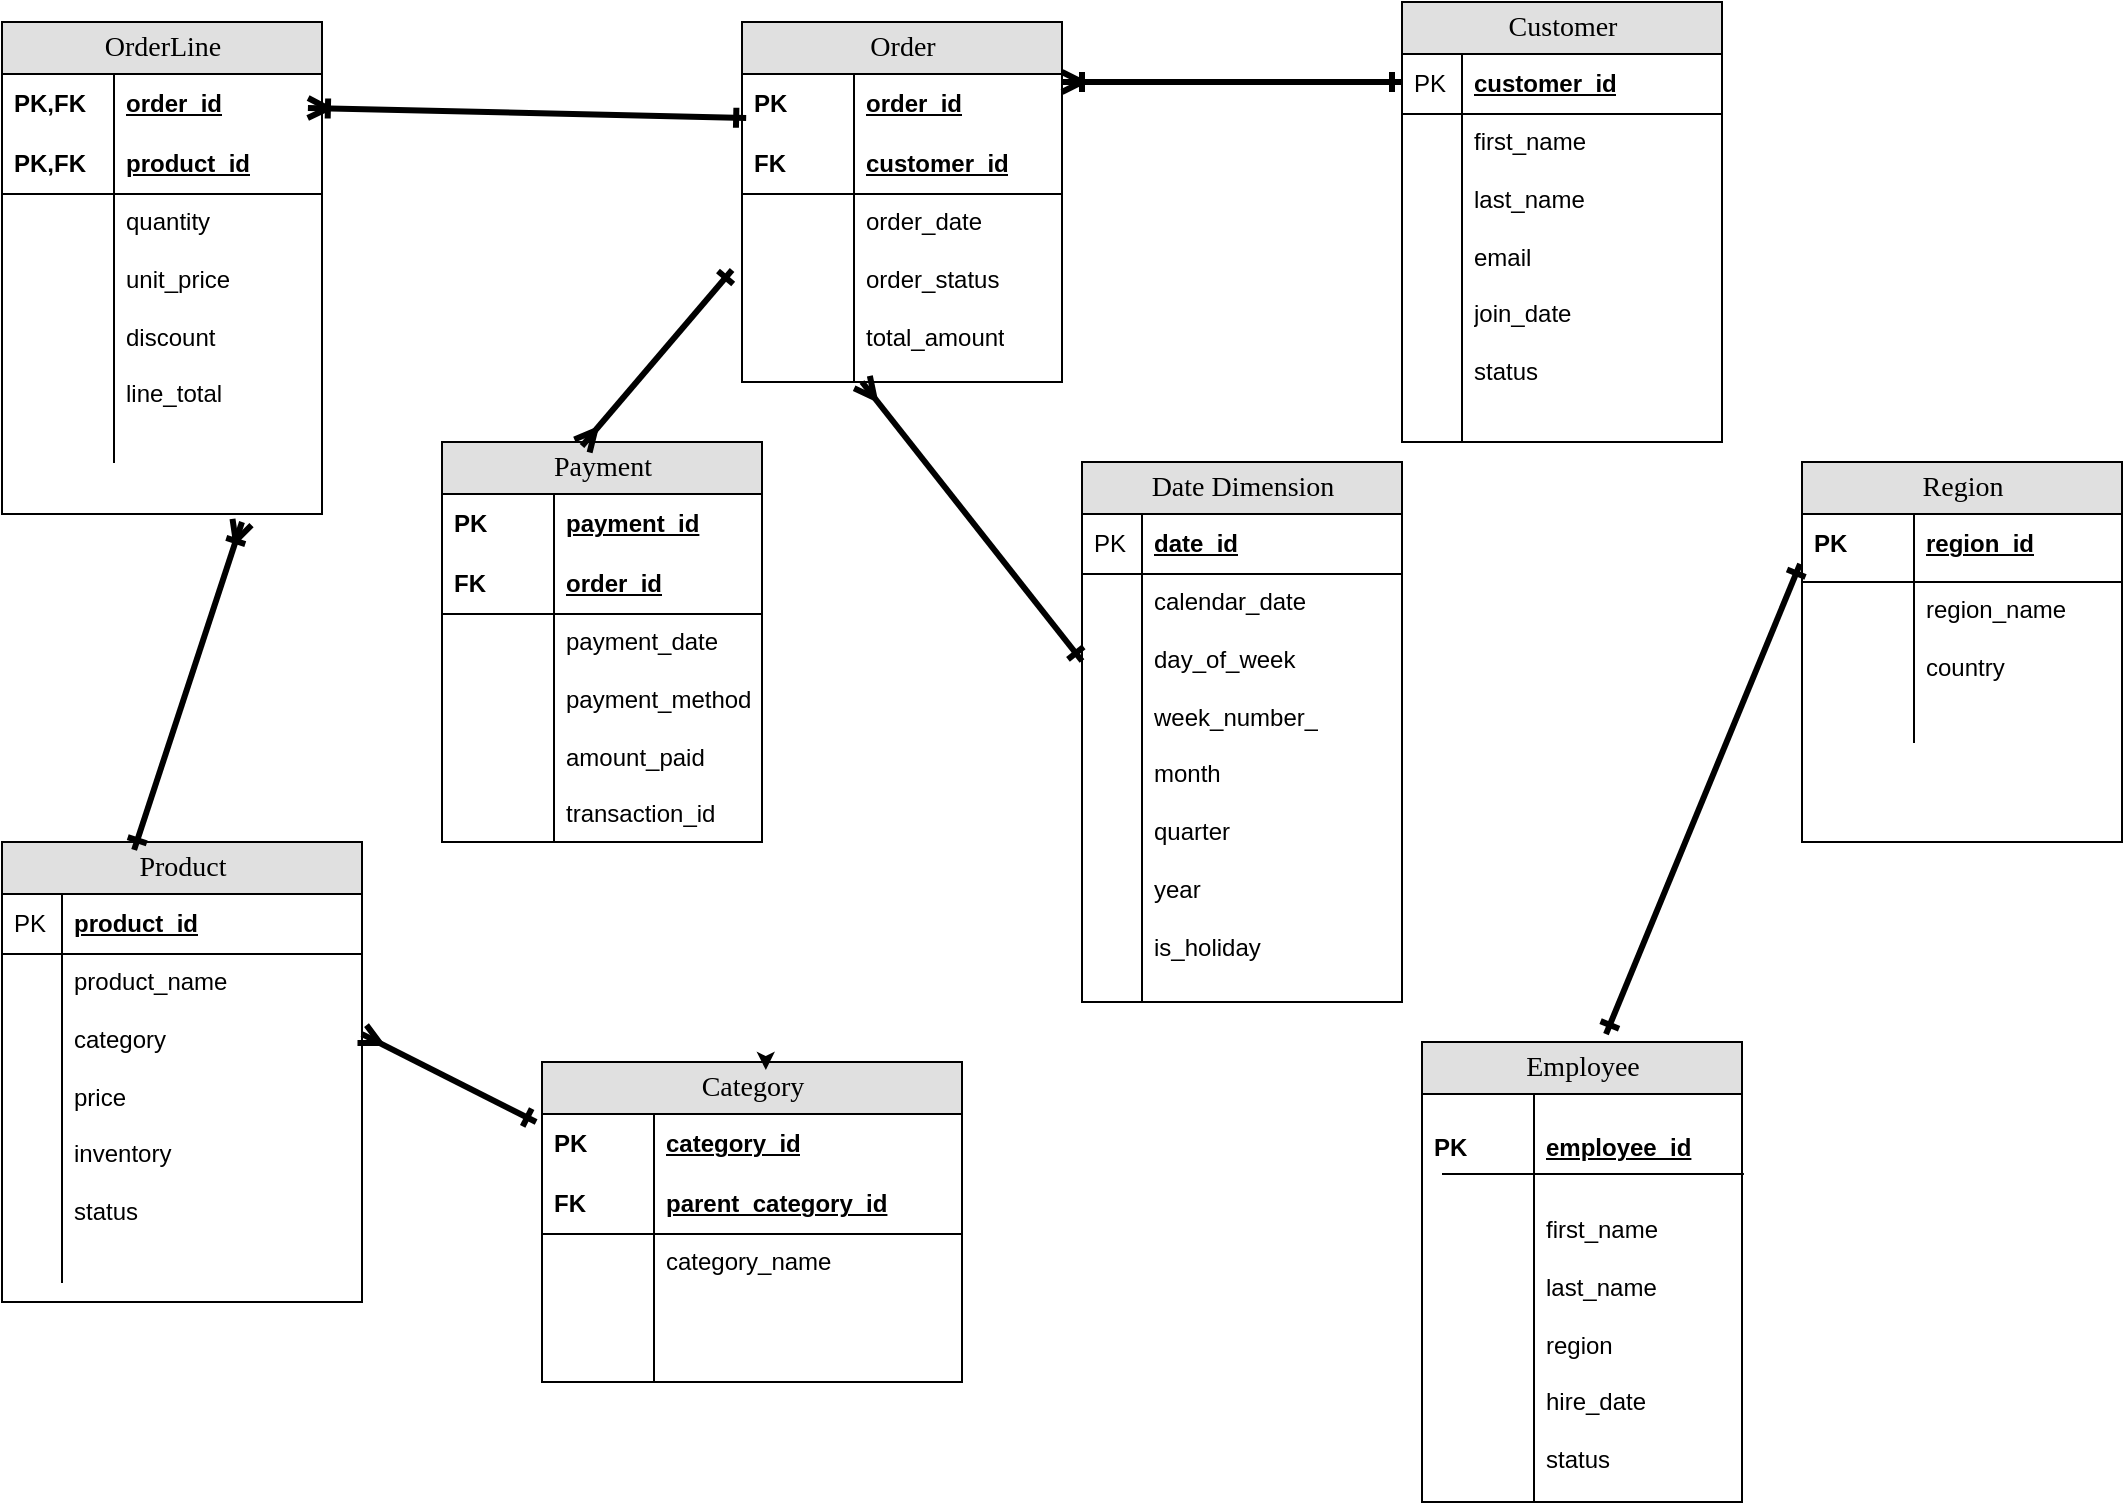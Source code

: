 <mxfile version="28.0.6">
  <diagram name="Page-1" id="e56a1550-8fbb-45ad-956c-1786394a9013">
    <mxGraphModel dx="1426" dy="777" grid="1" gridSize="10" guides="1" tooltips="1" connect="1" arrows="1" fold="1" page="1" pageScale="1" pageWidth="1920" pageHeight="1200" background="none" math="0" shadow="0">
      <root>
        <mxCell id="0" />
        <mxCell id="1" parent="0" />
        <mxCell id="2e49270ec7c68f3f-1" value="Order" style="swimlane;html=1;fontStyle=0;childLayout=stackLayout;horizontal=1;startSize=26;fillColor=#e0e0e0;horizontalStack=0;resizeParent=1;resizeLast=0;collapsible=1;marginBottom=0;swimlaneFillColor=#ffffff;align=center;rounded=0;shadow=0;comic=0;labelBackgroundColor=none;strokeWidth=1;fontFamily=Verdana;fontSize=14" parent="1" vertex="1">
          <mxGeometry x="450" y="10" width="160" height="180" as="geometry" />
        </mxCell>
        <mxCell id="2e49270ec7c68f3f-2" value="order_id" style="shape=partialRectangle;top=0;left=0;right=0;bottom=0;html=1;align=left;verticalAlign=middle;fillColor=none;spacingLeft=60;spacingRight=4;whiteSpace=wrap;overflow=hidden;rotatable=0;points=[[0,0.5],[1,0.5]];portConstraint=eastwest;dropTarget=0;fontStyle=5;" parent="2e49270ec7c68f3f-1" vertex="1">
          <mxGeometry y="26" width="160" height="30" as="geometry" />
        </mxCell>
        <mxCell id="2e49270ec7c68f3f-3" value="PK" style="shape=partialRectangle;fontStyle=1;top=0;left=0;bottom=0;html=1;fillColor=none;align=left;verticalAlign=middle;spacingLeft=4;spacingRight=4;whiteSpace=wrap;overflow=hidden;rotatable=0;points=[];portConstraint=eastwest;part=1;" parent="2e49270ec7c68f3f-2" vertex="1" connectable="0">
          <mxGeometry width="56" height="30" as="geometry" />
        </mxCell>
        <mxCell id="2e49270ec7c68f3f-4" value="customer_id" style="shape=partialRectangle;top=0;left=0;right=0;bottom=1;html=1;align=left;verticalAlign=middle;fillColor=none;spacingLeft=60;spacingRight=4;whiteSpace=wrap;overflow=hidden;rotatable=0;points=[[0,0.5],[1,0.5]];portConstraint=eastwest;dropTarget=0;fontStyle=5;" parent="2e49270ec7c68f3f-1" vertex="1">
          <mxGeometry y="56" width="160" height="30" as="geometry" />
        </mxCell>
        <mxCell id="2e49270ec7c68f3f-5" value="FK&lt;span style=&quot;white-space: pre;&quot;&gt;&#x9;&lt;/span&gt;&lt;span style=&quot;white-space: pre;&quot;&gt;&#x9;&lt;/span&gt;customer_id" style="shape=partialRectangle;fontStyle=1;top=0;left=0;bottom=0;html=1;fillColor=none;align=left;verticalAlign=middle;spacingLeft=4;spacingRight=4;whiteSpace=wrap;overflow=hidden;rotatable=0;points=[];portConstraint=eastwest;part=1;" parent="2e49270ec7c68f3f-4" vertex="1" connectable="0">
          <mxGeometry width="56" height="30" as="geometry" />
        </mxCell>
        <mxCell id="2e49270ec7c68f3f-6" value="order_date&lt;br&gt;&lt;br&gt;&lt;div&gt;order_status&lt;/div&gt;&lt;div&gt;&lt;br&gt;&lt;/div&gt;&lt;div&gt;total_amount&lt;/div&gt;" style="shape=partialRectangle;top=0;left=0;right=0;bottom=0;html=1;align=left;verticalAlign=top;fillColor=none;spacingLeft=60;spacingRight=4;whiteSpace=wrap;overflow=hidden;rotatable=0;points=[[0,0.5],[1,0.5]];portConstraint=eastwest;dropTarget=0;" parent="2e49270ec7c68f3f-1" vertex="1">
          <mxGeometry y="86" width="160" height="94" as="geometry" />
        </mxCell>
        <mxCell id="2e49270ec7c68f3f-7" value="" style="shape=partialRectangle;top=0;left=0;bottom=0;html=1;fillColor=none;align=left;verticalAlign=top;spacingLeft=4;spacingRight=4;whiteSpace=wrap;overflow=hidden;rotatable=0;points=[];portConstraint=eastwest;part=1;" parent="2e49270ec7c68f3f-6" vertex="1" connectable="0">
          <mxGeometry width="56" height="94" as="geometry" />
        </mxCell>
        <mxCell id="2e49270ec7c68f3f-8" value="Customer" style="swimlane;html=1;fontStyle=0;childLayout=stackLayout;horizontal=1;startSize=26;fillColor=#e0e0e0;horizontalStack=0;resizeParent=1;resizeLast=0;collapsible=1;marginBottom=0;swimlaneFillColor=#ffffff;align=center;rounded=0;shadow=0;comic=0;labelBackgroundColor=none;strokeWidth=1;fontFamily=Verdana;fontSize=14;swimlaneLine=1;" parent="1" vertex="1">
          <mxGeometry x="780" width="160" height="220" as="geometry" />
        </mxCell>
        <mxCell id="2e49270ec7c68f3f-9" value="customer_id" style="shape=partialRectangle;top=0;left=0;right=0;bottom=1;html=1;align=left;verticalAlign=middle;fillColor=none;spacingLeft=34;spacingRight=4;whiteSpace=wrap;overflow=hidden;rotatable=0;points=[[0,0.5],[1,0.5]];portConstraint=eastwest;dropTarget=0;fontStyle=5;" parent="2e49270ec7c68f3f-8" vertex="1">
          <mxGeometry y="26" width="160" height="30" as="geometry" />
        </mxCell>
        <mxCell id="2e49270ec7c68f3f-10" value="PK" style="shape=partialRectangle;top=0;left=0;bottom=0;html=1;fillColor=none;align=left;verticalAlign=middle;spacingLeft=4;spacingRight=4;whiteSpace=wrap;overflow=hidden;rotatable=0;points=[];portConstraint=eastwest;part=1;" parent="2e49270ec7c68f3f-9" vertex="1" connectable="0">
          <mxGeometry width="30" height="30" as="geometry" />
        </mxCell>
        <mxCell id="2e49270ec7c68f3f-11" value="first_name&lt;div&gt;&lt;br&gt;&lt;/div&gt;&lt;div&gt;last_name&lt;/div&gt;&lt;div&gt;&lt;br&gt;&lt;/div&gt;&lt;div&gt;email&lt;/div&gt;&lt;div&gt;&lt;br&gt;&lt;/div&gt;&lt;div&gt;join_date&lt;/div&gt;&lt;div&gt;&lt;br&gt;&lt;/div&gt;&lt;div&gt;status&lt;/div&gt;&lt;div&gt;&lt;br&gt;&lt;/div&gt;&lt;div&gt;&lt;br&gt;&lt;/div&gt;&lt;div&gt;&lt;br&gt;&lt;/div&gt;" style="shape=partialRectangle;top=0;left=0;right=0;bottom=0;html=1;align=left;verticalAlign=top;fillColor=none;spacingLeft=34;spacingRight=4;whiteSpace=wrap;overflow=hidden;rotatable=0;points=[[0,0.5],[1,0.5]];portConstraint=eastwest;dropTarget=0;" parent="2e49270ec7c68f3f-8" vertex="1">
          <mxGeometry y="56" width="160" height="164" as="geometry" />
        </mxCell>
        <mxCell id="2e49270ec7c68f3f-12" value="" style="shape=partialRectangle;top=0;left=0;bottom=0;html=1;fillColor=none;align=left;verticalAlign=top;spacingLeft=4;spacingRight=4;whiteSpace=wrap;overflow=hidden;rotatable=0;points=[];portConstraint=eastwest;part=1;" parent="2e49270ec7c68f3f-11" vertex="1" connectable="0">
          <mxGeometry width="30" height="164" as="geometry" />
        </mxCell>
        <mxCell id="2e49270ec7c68f3f-19" value="Product" style="swimlane;html=1;fontStyle=0;childLayout=stackLayout;horizontal=1;startSize=26;fillColor=#e0e0e0;horizontalStack=0;resizeParent=1;resizeLast=0;collapsible=1;marginBottom=0;swimlaneFillColor=#ffffff;align=center;rounded=0;shadow=0;comic=0;labelBackgroundColor=none;strokeWidth=1;fontFamily=Verdana;fontSize=14" parent="1" vertex="1">
          <mxGeometry x="80" y="420" width="180" height="230" as="geometry" />
        </mxCell>
        <mxCell id="2e49270ec7c68f3f-20" value="product_id" style="shape=partialRectangle;top=0;left=0;right=0;bottom=1;html=1;align=left;verticalAlign=middle;fillColor=none;spacingLeft=34;spacingRight=4;whiteSpace=wrap;overflow=hidden;rotatable=0;points=[[0,0.5],[1,0.5]];portConstraint=eastwest;dropTarget=0;fontStyle=5;" parent="2e49270ec7c68f3f-19" vertex="1">
          <mxGeometry y="26" width="180" height="30" as="geometry" />
        </mxCell>
        <mxCell id="2e49270ec7c68f3f-21" value="PK" style="shape=partialRectangle;top=0;left=0;bottom=0;html=1;fillColor=none;align=left;verticalAlign=middle;spacingLeft=4;spacingRight=4;whiteSpace=wrap;overflow=hidden;rotatable=0;points=[];portConstraint=eastwest;part=1;" parent="2e49270ec7c68f3f-20" vertex="1" connectable="0">
          <mxGeometry width="30" height="30" as="geometry" />
        </mxCell>
        <mxCell id="2e49270ec7c68f3f-22" value="product_name&lt;div&gt;&lt;br&gt;&lt;/div&gt;&lt;div&gt;category&lt;/div&gt;&lt;div&gt;&lt;br&gt;&lt;/div&gt;&lt;div&gt;price&lt;/div&gt;&lt;div&gt;&lt;br&gt;&lt;/div&gt;&lt;div&gt;inventory&lt;/div&gt;&lt;div&gt;&lt;br&gt;&lt;/div&gt;&lt;div&gt;status&lt;/div&gt;&lt;div&gt;&lt;br&gt;&lt;/div&gt;" style="shape=partialRectangle;top=0;left=0;right=0;bottom=0;html=1;align=left;verticalAlign=top;fillColor=none;spacingLeft=34;spacingRight=4;whiteSpace=wrap;overflow=hidden;rotatable=0;points=[[0,0.5],[1,0.5]];portConstraint=eastwest;dropTarget=0;" parent="2e49270ec7c68f3f-19" vertex="1">
          <mxGeometry y="56" width="180" height="154" as="geometry" />
        </mxCell>
        <mxCell id="2e49270ec7c68f3f-23" value="" style="shape=partialRectangle;top=0;left=0;bottom=0;html=1;fillColor=none;align=left;verticalAlign=top;spacingLeft=4;spacingRight=4;whiteSpace=wrap;overflow=hidden;rotatable=0;points=[];portConstraint=eastwest;part=1;" parent="2e49270ec7c68f3f-22" vertex="1" connectable="0">
          <mxGeometry width="30" height="154" as="geometry" />
        </mxCell>
        <mxCell id="2e49270ec7c68f3f-28" value="" style="shape=partialRectangle;top=0;left=0;right=0;bottom=0;html=1;align=left;verticalAlign=top;fillColor=none;spacingLeft=34;spacingRight=4;whiteSpace=wrap;overflow=hidden;rotatable=0;points=[[0,0.5],[1,0.5]];portConstraint=eastwest;dropTarget=0;" parent="2e49270ec7c68f3f-19" vertex="1">
          <mxGeometry y="210" width="180" height="10" as="geometry" />
        </mxCell>
        <mxCell id="2e49270ec7c68f3f-29" value="" style="shape=partialRectangle;top=0;left=0;bottom=0;html=1;fillColor=none;align=left;verticalAlign=top;spacingLeft=4;spacingRight=4;whiteSpace=wrap;overflow=hidden;rotatable=0;points=[];portConstraint=eastwest;part=1;" parent="2e49270ec7c68f3f-28" vertex="1" connectable="0">
          <mxGeometry width="30" height="10" as="geometry" />
        </mxCell>
        <mxCell id="jJVES8c29xP5FDqKlFD_-9" value="OrderLine" style="swimlane;html=1;fontStyle=0;childLayout=stackLayout;horizontal=1;startSize=26;fillColor=#e0e0e0;horizontalStack=0;resizeParent=1;resizeLast=0;collapsible=1;marginBottom=0;swimlaneFillColor=#ffffff;align=center;rounded=0;shadow=0;comic=0;labelBackgroundColor=none;strokeWidth=1;fontFamily=Verdana;fontSize=14" parent="1" vertex="1">
          <mxGeometry x="80" y="10" width="160" height="246" as="geometry" />
        </mxCell>
        <mxCell id="jJVES8c29xP5FDqKlFD_-10" value="order_id" style="shape=partialRectangle;top=0;left=0;right=0;bottom=0;html=1;align=left;verticalAlign=middle;fillColor=none;spacingLeft=60;spacingRight=4;whiteSpace=wrap;overflow=hidden;rotatable=0;points=[[0,0.5],[1,0.5]];portConstraint=eastwest;dropTarget=0;fontStyle=5;" parent="jJVES8c29xP5FDqKlFD_-9" vertex="1">
          <mxGeometry y="26" width="160" height="30" as="geometry" />
        </mxCell>
        <mxCell id="jJVES8c29xP5FDqKlFD_-11" value="PK,FK" style="shape=partialRectangle;fontStyle=1;top=0;left=0;bottom=0;html=1;fillColor=none;align=left;verticalAlign=middle;spacingLeft=4;spacingRight=4;whiteSpace=wrap;overflow=hidden;rotatable=0;points=[];portConstraint=eastwest;part=1;" parent="jJVES8c29xP5FDqKlFD_-10" vertex="1" connectable="0">
          <mxGeometry width="56" height="30" as="geometry" />
        </mxCell>
        <mxCell id="jJVES8c29xP5FDqKlFD_-12" value="product_id" style="shape=partialRectangle;top=0;left=0;right=0;bottom=1;html=1;align=left;verticalAlign=middle;fillColor=none;spacingLeft=60;spacingRight=4;whiteSpace=wrap;overflow=hidden;rotatable=0;points=[[0,0.5],[1,0.5]];portConstraint=eastwest;dropTarget=0;fontStyle=5;" parent="jJVES8c29xP5FDqKlFD_-9" vertex="1">
          <mxGeometry y="56" width="160" height="30" as="geometry" />
        </mxCell>
        <mxCell id="jJVES8c29xP5FDqKlFD_-13" value="PK,FK" style="shape=partialRectangle;fontStyle=1;top=0;left=0;bottom=0;html=1;fillColor=none;align=left;verticalAlign=middle;spacingLeft=4;spacingRight=4;whiteSpace=wrap;overflow=hidden;rotatable=0;points=[];portConstraint=eastwest;part=1;" parent="jJVES8c29xP5FDqKlFD_-12" vertex="1" connectable="0">
          <mxGeometry width="56" height="30" as="geometry" />
        </mxCell>
        <mxCell id="jJVES8c29xP5FDqKlFD_-14" value="quantity&lt;div&gt;&lt;br&gt;&lt;/div&gt;&lt;div&gt;unit_price&lt;/div&gt;&lt;div&gt;&lt;br&gt;&lt;/div&gt;&lt;div&gt;discount&lt;/div&gt;&lt;div&gt;&lt;br&gt;&lt;/div&gt;&lt;div&gt;line_total&lt;/div&gt;" style="shape=partialRectangle;top=0;left=0;right=0;bottom=0;html=1;align=left;verticalAlign=top;fillColor=none;spacingLeft=60;spacingRight=4;whiteSpace=wrap;overflow=hidden;rotatable=0;points=[[0,0.5],[1,0.5]];portConstraint=eastwest;dropTarget=0;" parent="jJVES8c29xP5FDqKlFD_-9" vertex="1">
          <mxGeometry y="86" width="160" height="134" as="geometry" />
        </mxCell>
        <mxCell id="jJVES8c29xP5FDqKlFD_-15" value="" style="shape=partialRectangle;top=0;left=0;bottom=0;html=1;fillColor=none;align=left;verticalAlign=top;spacingLeft=4;spacingRight=4;whiteSpace=wrap;overflow=hidden;rotatable=0;points=[];portConstraint=eastwest;part=1;" parent="jJVES8c29xP5FDqKlFD_-14" vertex="1" connectable="0">
          <mxGeometry width="56" height="134" as="geometry" />
        </mxCell>
        <mxCell id="jJVES8c29xP5FDqKlFD_-16" value="" style="endArrow=ERoneToMany;html=1;rounded=0;startArrow=ERone;startFill=0;strokeWidth=3;endFill=0;exitX=0.013;exitY=-0.267;exitDx=0;exitDy=0;exitPerimeter=0;entryX=0.956;entryY=0.567;entryDx=0;entryDy=0;entryPerimeter=0;" parent="1" source="2e49270ec7c68f3f-4" target="jJVES8c29xP5FDqKlFD_-10" edge="1">
          <mxGeometry width="50" height="50" relative="1" as="geometry">
            <mxPoint x="432.08" y="62.01" as="sourcePoint" />
            <mxPoint x="280" y="60" as="targetPoint" />
          </mxGeometry>
        </mxCell>
        <mxCell id="jJVES8c29xP5FDqKlFD_-18" value="" style="endArrow=ERoneToMany;html=1;rounded=0;startArrow=ERone;startFill=0;strokeWidth=3;endFill=0;" parent="1" edge="1">
          <mxGeometry width="50" height="50" relative="1" as="geometry">
            <mxPoint x="780" y="40" as="sourcePoint" />
            <mxPoint x="610" y="40" as="targetPoint" />
          </mxGeometry>
        </mxCell>
        <mxCell id="jJVES8c29xP5FDqKlFD_-19" value="" style="endArrow=ERoneToMany;html=1;rounded=0;startArrow=ERone;startFill=0;strokeWidth=3;endFill=0;exitX=0.367;exitY=0.017;exitDx=0;exitDy=0;exitPerimeter=0;" parent="1" source="2e49270ec7c68f3f-19" edge="1">
          <mxGeometry width="50" height="50" relative="1" as="geometry">
            <mxPoint x="200" y="320" as="sourcePoint" />
            <mxPoint x="200" y="260" as="targetPoint" />
          </mxGeometry>
        </mxCell>
        <mxCell id="jJVES8c29xP5FDqKlFD_-23" value="Employee" style="swimlane;html=1;fontStyle=0;childLayout=stackLayout;horizontal=1;startSize=26;fillColor=#e0e0e0;horizontalStack=0;resizeParent=1;resizeLast=0;collapsible=1;marginBottom=0;swimlaneFillColor=#ffffff;align=center;rounded=0;shadow=0;comic=0;labelBackgroundColor=none;strokeWidth=1;fontFamily=Verdana;fontSize=14" parent="1" vertex="1">
          <mxGeometry x="790" y="520" width="160" height="230" as="geometry" />
        </mxCell>
        <mxCell id="jJVES8c29xP5FDqKlFD_-24" value="employee_id" style="shape=partialRectangle;top=0;left=0;right=0;bottom=0;html=1;align=left;verticalAlign=middle;fillColor=none;spacingLeft=60;spacingRight=4;whiteSpace=wrap;overflow=hidden;rotatable=0;points=[[0,0.5],[1,0.5]];portConstraint=eastwest;dropTarget=0;fontStyle=5;" parent="jJVES8c29xP5FDqKlFD_-23" vertex="1">
          <mxGeometry y="26" width="160" height="54" as="geometry" />
        </mxCell>
        <mxCell id="jJVES8c29xP5FDqKlFD_-25" value="PK" style="shape=partialRectangle;fontStyle=1;top=0;left=0;bottom=0;html=1;fillColor=none;align=left;verticalAlign=middle;spacingLeft=4;spacingRight=4;whiteSpace=wrap;overflow=hidden;rotatable=0;points=[];portConstraint=eastwest;part=1;" parent="jJVES8c29xP5FDqKlFD_-24" vertex="1" connectable="0">
          <mxGeometry width="56" height="54" as="geometry" />
        </mxCell>
        <mxCell id="jJVES8c29xP5FDqKlFD_-32" value="" style="endArrow=none;html=1;rounded=0;entryX=1.006;entryY=0.741;entryDx=0;entryDy=0;entryPerimeter=0;" parent="jJVES8c29xP5FDqKlFD_-23" target="jJVES8c29xP5FDqKlFD_-24" edge="1">
          <mxGeometry width="50" height="50" relative="1" as="geometry">
            <mxPoint x="10" y="66" as="sourcePoint" />
            <mxPoint x="120" y="70" as="targetPoint" />
          </mxGeometry>
        </mxCell>
        <mxCell id="jJVES8c29xP5FDqKlFD_-28" value="first_name&lt;div&gt;&lt;br&gt;&lt;/div&gt;&lt;div&gt;last_name&lt;/div&gt;&lt;div&gt;&lt;br&gt;&lt;/div&gt;&lt;div&gt;region&lt;/div&gt;&lt;div&gt;&lt;br&gt;&lt;/div&gt;&lt;div&gt;hire_date&lt;/div&gt;&lt;div&gt;&lt;br&gt;&lt;/div&gt;&lt;div&gt;status&lt;/div&gt;" style="shape=partialRectangle;top=0;left=0;right=0;bottom=0;html=1;align=left;verticalAlign=top;fillColor=none;spacingLeft=60;spacingRight=4;whiteSpace=wrap;overflow=hidden;rotatable=0;points=[[0,0.5],[1,0.5]];portConstraint=eastwest;dropTarget=0;" parent="jJVES8c29xP5FDqKlFD_-23" vertex="1">
          <mxGeometry y="80" width="160" height="150" as="geometry" />
        </mxCell>
        <mxCell id="jJVES8c29xP5FDqKlFD_-29" value="" style="shape=partialRectangle;top=0;left=0;bottom=0;html=1;fillColor=none;align=left;verticalAlign=top;spacingLeft=4;spacingRight=4;whiteSpace=wrap;overflow=hidden;rotatable=0;points=[];portConstraint=eastwest;part=1;" parent="jJVES8c29xP5FDqKlFD_-28" vertex="1" connectable="0">
          <mxGeometry width="56" height="150" as="geometry" />
        </mxCell>
        <mxCell id="jJVES8c29xP5FDqKlFD_-33" value="Region" style="swimlane;html=1;fontStyle=0;childLayout=stackLayout;horizontal=1;startSize=26;fillColor=#e0e0e0;horizontalStack=0;resizeParent=1;resizeLast=0;collapsible=1;marginBottom=0;swimlaneFillColor=#ffffff;align=center;rounded=0;shadow=0;comic=0;labelBackgroundColor=none;strokeWidth=1;fontFamily=Verdana;fontSize=14" parent="1" vertex="1">
          <mxGeometry x="980" y="230" width="160" height="190" as="geometry" />
        </mxCell>
        <mxCell id="jJVES8c29xP5FDqKlFD_-34" value="region_id" style="shape=partialRectangle;top=0;left=0;right=0;bottom=0;html=1;align=left;verticalAlign=middle;fillColor=none;spacingLeft=60;spacingRight=4;whiteSpace=wrap;overflow=hidden;rotatable=0;points=[[0,0.5],[1,0.5]];portConstraint=eastwest;dropTarget=0;fontStyle=5;" parent="jJVES8c29xP5FDqKlFD_-33" vertex="1">
          <mxGeometry y="26" width="160" height="30" as="geometry" />
        </mxCell>
        <mxCell id="jJVES8c29xP5FDqKlFD_-35" value="PK" style="shape=partialRectangle;fontStyle=1;top=0;left=0;bottom=0;html=1;fillColor=none;align=left;verticalAlign=middle;spacingLeft=4;spacingRight=4;whiteSpace=wrap;overflow=hidden;rotatable=0;points=[];portConstraint=eastwest;part=1;" parent="jJVES8c29xP5FDqKlFD_-34" vertex="1" connectable="0">
          <mxGeometry width="56" height="30" as="geometry" />
        </mxCell>
        <mxCell id="jJVES8c29xP5FDqKlFD_-36" value="" style="shape=partialRectangle;top=0;left=0;right=0;bottom=1;html=1;align=left;verticalAlign=middle;fillColor=none;spacingLeft=60;spacingRight=4;whiteSpace=wrap;overflow=hidden;rotatable=0;points=[[0,0.5],[1,0.5]];portConstraint=eastwest;dropTarget=0;fontStyle=5;" parent="jJVES8c29xP5FDqKlFD_-33" vertex="1">
          <mxGeometry y="56" width="160" height="4" as="geometry" />
        </mxCell>
        <mxCell id="jJVES8c29xP5FDqKlFD_-37" value="" style="shape=partialRectangle;fontStyle=1;top=0;left=0;bottom=0;html=1;fillColor=none;align=left;verticalAlign=middle;spacingLeft=4;spacingRight=4;whiteSpace=wrap;overflow=hidden;rotatable=0;points=[];portConstraint=eastwest;part=1;" parent="jJVES8c29xP5FDqKlFD_-36" vertex="1" connectable="0">
          <mxGeometry width="56" height="4" as="geometry" />
        </mxCell>
        <mxCell id="jJVES8c29xP5FDqKlFD_-38" value="region_name&lt;div&gt;&lt;br&gt;&lt;/div&gt;&lt;div&gt;country&lt;/div&gt;&lt;div&gt;&lt;div&gt;&lt;br&gt;&lt;/div&gt;&lt;div&gt;&lt;br&gt;&lt;/div&gt;&lt;/div&gt;" style="shape=partialRectangle;top=0;left=0;right=0;bottom=0;html=1;align=left;verticalAlign=top;fillColor=none;spacingLeft=60;spacingRight=4;whiteSpace=wrap;overflow=hidden;rotatable=0;points=[[0,0.5],[1,0.5]];portConstraint=eastwest;dropTarget=0;" parent="jJVES8c29xP5FDqKlFD_-33" vertex="1">
          <mxGeometry y="60" width="160" height="80" as="geometry" />
        </mxCell>
        <mxCell id="jJVES8c29xP5FDqKlFD_-39" value="" style="shape=partialRectangle;top=0;left=0;bottom=0;html=1;fillColor=none;align=left;verticalAlign=top;spacingLeft=4;spacingRight=4;whiteSpace=wrap;overflow=hidden;rotatable=0;points=[];portConstraint=eastwest;part=1;" parent="jJVES8c29xP5FDqKlFD_-38" vertex="1" connectable="0">
          <mxGeometry width="56" height="80" as="geometry" />
        </mxCell>
        <mxCell id="jJVES8c29xP5FDqKlFD_-40" value="" style="endArrow=ERone;html=1;rounded=0;startArrow=ERone;startFill=0;strokeWidth=3;endFill=0;exitX=-0.006;exitY=0.833;exitDx=0;exitDy=0;exitPerimeter=0;entryX=0.575;entryY=-0.017;entryDx=0;entryDy=0;entryPerimeter=0;" parent="1" source="jJVES8c29xP5FDqKlFD_-34" target="jJVES8c29xP5FDqKlFD_-23" edge="1">
          <mxGeometry width="50" height="50" relative="1" as="geometry">
            <mxPoint x="710" y="373" as="sourcePoint" />
            <mxPoint x="770" y="327" as="targetPoint" />
          </mxGeometry>
        </mxCell>
        <mxCell id="jJVES8c29xP5FDqKlFD_-48" value="Category" style="swimlane;html=1;fontStyle=0;childLayout=stackLayout;horizontal=1;startSize=26;fillColor=#e0e0e0;horizontalStack=0;resizeParent=1;resizeLast=0;collapsible=1;marginBottom=0;swimlaneFillColor=#ffffff;align=center;rounded=0;shadow=0;comic=0;labelBackgroundColor=none;strokeWidth=1;fontFamily=Verdana;fontSize=14" parent="1" vertex="1">
          <mxGeometry x="350" y="530" width="210" height="160" as="geometry" />
        </mxCell>
        <mxCell id="jJVES8c29xP5FDqKlFD_-49" value="category_id" style="shape=partialRectangle;top=0;left=0;right=0;bottom=0;html=1;align=left;verticalAlign=middle;fillColor=none;spacingLeft=60;spacingRight=4;whiteSpace=wrap;overflow=hidden;rotatable=0;points=[[0,0.5],[1,0.5]];portConstraint=eastwest;dropTarget=0;fontStyle=5;" parent="jJVES8c29xP5FDqKlFD_-48" vertex="1">
          <mxGeometry y="26" width="210" height="30" as="geometry" />
        </mxCell>
        <mxCell id="jJVES8c29xP5FDqKlFD_-50" value="PK" style="shape=partialRectangle;fontStyle=1;top=0;left=0;bottom=0;html=1;fillColor=none;align=left;verticalAlign=middle;spacingLeft=4;spacingRight=4;whiteSpace=wrap;overflow=hidden;rotatable=0;points=[];portConstraint=eastwest;part=1;" parent="jJVES8c29xP5FDqKlFD_-49" vertex="1" connectable="0">
          <mxGeometry width="56" height="30" as="geometry" />
        </mxCell>
        <mxCell id="jJVES8c29xP5FDqKlFD_-51" value="parent_category_id" style="shape=partialRectangle;top=0;left=0;right=0;bottom=1;html=1;align=left;verticalAlign=middle;fillColor=none;spacingLeft=60;spacingRight=4;whiteSpace=wrap;overflow=hidden;rotatable=0;points=[[0,0.5],[1,0.5]];portConstraint=eastwest;dropTarget=0;fontStyle=5;" parent="jJVES8c29xP5FDqKlFD_-48" vertex="1">
          <mxGeometry y="56" width="210" height="30" as="geometry" />
        </mxCell>
        <mxCell id="jJVES8c29xP5FDqKlFD_-52" value="FK&lt;span style=&quot;white-space: pre;&quot;&gt;&#x9;&lt;/span&gt;&lt;span style=&quot;white-space: pre;&quot;&gt;&#x9;&lt;/span&gt;customer_id" style="shape=partialRectangle;fontStyle=1;top=0;left=0;bottom=0;html=1;fillColor=none;align=left;verticalAlign=middle;spacingLeft=4;spacingRight=4;whiteSpace=wrap;overflow=hidden;rotatable=0;points=[];portConstraint=eastwest;part=1;" parent="jJVES8c29xP5FDqKlFD_-51" vertex="1" connectable="0">
          <mxGeometry width="56" height="30" as="geometry" />
        </mxCell>
        <mxCell id="jJVES8c29xP5FDqKlFD_-53" value="category_name" style="shape=partialRectangle;top=0;left=0;right=0;bottom=0;html=1;align=left;verticalAlign=top;fillColor=none;spacingLeft=60;spacingRight=4;whiteSpace=wrap;overflow=hidden;rotatable=0;points=[[0,0.5],[1,0.5]];portConstraint=eastwest;dropTarget=0;" parent="jJVES8c29xP5FDqKlFD_-48" vertex="1">
          <mxGeometry y="86" width="210" height="74" as="geometry" />
        </mxCell>
        <mxCell id="jJVES8c29xP5FDqKlFD_-54" value="" style="shape=partialRectangle;top=0;left=0;bottom=0;html=1;fillColor=none;align=left;verticalAlign=top;spacingLeft=4;spacingRight=4;whiteSpace=wrap;overflow=hidden;rotatable=0;points=[];portConstraint=eastwest;part=1;" parent="jJVES8c29xP5FDqKlFD_-53" vertex="1" connectable="0">
          <mxGeometry width="56" height="74" as="geometry" />
        </mxCell>
        <mxCell id="jJVES8c29xP5FDqKlFD_-56" value="" style="endArrow=ERmany;html=1;rounded=0;startArrow=ERone;startFill=0;strokeWidth=3;endFill=0;exitX=-0.014;exitY=0.133;exitDx=0;exitDy=0;exitPerimeter=0;entryX=1;entryY=0.26;entryDx=0;entryDy=0;entryPerimeter=0;" parent="1" source="jJVES8c29xP5FDqKlFD_-49" target="2e49270ec7c68f3f-22" edge="1">
          <mxGeometry width="50" height="50" relative="1" as="geometry">
            <mxPoint x="410" y="520" as="sourcePoint" />
            <mxPoint x="300" y="380.5" as="targetPoint" />
          </mxGeometry>
        </mxCell>
        <mxCell id="jJVES8c29xP5FDqKlFD_-57" value="Date Dimension" style="swimlane;html=1;fontStyle=0;childLayout=stackLayout;horizontal=1;startSize=26;fillColor=#e0e0e0;horizontalStack=0;resizeParent=1;resizeLast=0;collapsible=1;marginBottom=0;swimlaneFillColor=#ffffff;align=center;rounded=0;shadow=0;comic=0;labelBackgroundColor=none;strokeWidth=1;fontFamily=Verdana;fontSize=14;swimlaneLine=1;" parent="1" vertex="1">
          <mxGeometry x="620" y="230" width="160" height="270" as="geometry" />
        </mxCell>
        <mxCell id="jJVES8c29xP5FDqKlFD_-58" value="date_id" style="shape=partialRectangle;top=0;left=0;right=0;bottom=1;html=1;align=left;verticalAlign=middle;fillColor=none;spacingLeft=34;spacingRight=4;whiteSpace=wrap;overflow=hidden;rotatable=0;points=[[0,0.5],[1,0.5]];portConstraint=eastwest;dropTarget=0;fontStyle=5;" parent="jJVES8c29xP5FDqKlFD_-57" vertex="1">
          <mxGeometry y="26" width="160" height="30" as="geometry" />
        </mxCell>
        <mxCell id="jJVES8c29xP5FDqKlFD_-59" value="PK" style="shape=partialRectangle;top=0;left=0;bottom=0;html=1;fillColor=none;align=left;verticalAlign=middle;spacingLeft=4;spacingRight=4;whiteSpace=wrap;overflow=hidden;rotatable=0;points=[];portConstraint=eastwest;part=1;" parent="jJVES8c29xP5FDqKlFD_-58" vertex="1" connectable="0">
          <mxGeometry width="30" height="30" as="geometry" />
        </mxCell>
        <mxCell id="jJVES8c29xP5FDqKlFD_-60" value="&lt;div&gt;calendar_date&lt;/div&gt;&lt;div&gt;&lt;br&gt;&lt;/div&gt;&lt;div&gt;day_of_week&lt;/div&gt;&lt;div&gt;&lt;br&gt;&lt;/div&gt;&lt;div&gt;week_number_&lt;/div&gt;&lt;div&gt;&lt;br&gt;&lt;/div&gt;&lt;div&gt;month&lt;/div&gt;&lt;div&gt;&lt;br&gt;&lt;/div&gt;&lt;div&gt;quarter&lt;/div&gt;&lt;div&gt;&lt;br&gt;&lt;/div&gt;&lt;div&gt;year&lt;/div&gt;&lt;div&gt;&lt;br&gt;&lt;/div&gt;&lt;div&gt;is_holiday&lt;/div&gt;&lt;div&gt;&lt;br&gt;&lt;/div&gt;&lt;div&gt;&lt;br&gt;&lt;/div&gt;" style="shape=partialRectangle;top=0;left=0;right=0;bottom=0;html=1;align=left;verticalAlign=top;fillColor=none;spacingLeft=34;spacingRight=4;whiteSpace=wrap;overflow=hidden;rotatable=0;points=[[0,0.5],[1,0.5]];portConstraint=eastwest;dropTarget=0;" parent="jJVES8c29xP5FDqKlFD_-57" vertex="1">
          <mxGeometry y="56" width="160" height="214" as="geometry" />
        </mxCell>
        <mxCell id="jJVES8c29xP5FDqKlFD_-61" value="" style="shape=partialRectangle;top=0;left=0;bottom=0;html=1;fillColor=none;align=left;verticalAlign=top;spacingLeft=4;spacingRight=4;whiteSpace=wrap;overflow=hidden;rotatable=0;points=[];portConstraint=eastwest;part=1;" parent="jJVES8c29xP5FDqKlFD_-60" vertex="1" connectable="0">
          <mxGeometry width="30" height="214" as="geometry" />
        </mxCell>
        <mxCell id="jJVES8c29xP5FDqKlFD_-62" value="" style="endArrow=ERmany;html=1;rounded=0;startArrow=ERone;startFill=0;strokeWidth=3;endFill=0;" parent="1" edge="1">
          <mxGeometry width="50" height="50" relative="1" as="geometry">
            <mxPoint x="620" y="329.5" as="sourcePoint" />
            <mxPoint x="510" y="190" as="targetPoint" />
          </mxGeometry>
        </mxCell>
        <mxCell id="jJVES8c29xP5FDqKlFD_-63" style="edgeStyle=orthogonalEdgeStyle;rounded=0;orthogonalLoop=1;jettySize=auto;html=1;exitX=0.5;exitY=0;exitDx=0;exitDy=0;entryX=0.533;entryY=0.025;entryDx=0;entryDy=0;entryPerimeter=0;" parent="1" source="jJVES8c29xP5FDqKlFD_-48" target="jJVES8c29xP5FDqKlFD_-48" edge="1">
          <mxGeometry relative="1" as="geometry" />
        </mxCell>
        <mxCell id="jJVES8c29xP5FDqKlFD_-64" value="Payment" style="swimlane;html=1;fontStyle=0;childLayout=stackLayout;horizontal=1;startSize=26;fillColor=#e0e0e0;horizontalStack=0;resizeParent=1;resizeLast=0;collapsible=1;marginBottom=0;swimlaneFillColor=#ffffff;align=center;rounded=0;shadow=0;comic=0;labelBackgroundColor=none;strokeWidth=1;fontFamily=Verdana;fontSize=14" parent="1" vertex="1">
          <mxGeometry x="300" y="220" width="160" height="200" as="geometry" />
        </mxCell>
        <mxCell id="jJVES8c29xP5FDqKlFD_-65" value="payment_id" style="shape=partialRectangle;top=0;left=0;right=0;bottom=0;html=1;align=left;verticalAlign=middle;fillColor=none;spacingLeft=60;spacingRight=4;whiteSpace=wrap;overflow=hidden;rotatable=0;points=[[0,0.5],[1,0.5]];portConstraint=eastwest;dropTarget=0;fontStyle=5;" parent="jJVES8c29xP5FDqKlFD_-64" vertex="1">
          <mxGeometry y="26" width="160" height="30" as="geometry" />
        </mxCell>
        <mxCell id="jJVES8c29xP5FDqKlFD_-66" value="PK" style="shape=partialRectangle;fontStyle=1;top=0;left=0;bottom=0;html=1;fillColor=none;align=left;verticalAlign=middle;spacingLeft=4;spacingRight=4;whiteSpace=wrap;overflow=hidden;rotatable=0;points=[];portConstraint=eastwest;part=1;" parent="jJVES8c29xP5FDqKlFD_-65" vertex="1" connectable="0">
          <mxGeometry width="56" height="30" as="geometry" />
        </mxCell>
        <mxCell id="jJVES8c29xP5FDqKlFD_-67" value="order_id" style="shape=partialRectangle;top=0;left=0;right=0;bottom=1;html=1;align=left;verticalAlign=middle;fillColor=none;spacingLeft=60;spacingRight=4;whiteSpace=wrap;overflow=hidden;rotatable=0;points=[[0,0.5],[1,0.5]];portConstraint=eastwest;dropTarget=0;fontStyle=5;" parent="jJVES8c29xP5FDqKlFD_-64" vertex="1">
          <mxGeometry y="56" width="160" height="30" as="geometry" />
        </mxCell>
        <mxCell id="jJVES8c29xP5FDqKlFD_-68" value="FK&lt;span style=&quot;white-space: pre;&quot;&gt;&#x9;&lt;/span&gt;&lt;span style=&quot;white-space: pre;&quot;&gt;&#x9;&lt;/span&gt;customer_id" style="shape=partialRectangle;fontStyle=1;top=0;left=0;bottom=0;html=1;fillColor=none;align=left;verticalAlign=middle;spacingLeft=4;spacingRight=4;whiteSpace=wrap;overflow=hidden;rotatable=0;points=[];portConstraint=eastwest;part=1;" parent="jJVES8c29xP5FDqKlFD_-67" vertex="1" connectable="0">
          <mxGeometry width="56" height="30" as="geometry" />
        </mxCell>
        <mxCell id="jJVES8c29xP5FDqKlFD_-69" value="payment_date&lt;div&gt;&lt;br&gt;&lt;/div&gt;&lt;div&gt;payment_method&lt;/div&gt;&lt;div&gt;&lt;br&gt;&lt;/div&gt;&lt;div&gt;amount_paid&lt;/div&gt;&lt;div&gt;&lt;br&gt;&lt;/div&gt;&lt;div&gt;transaction_id&lt;/div&gt;" style="shape=partialRectangle;top=0;left=0;right=0;bottom=0;html=1;align=left;verticalAlign=top;fillColor=none;spacingLeft=60;spacingRight=4;whiteSpace=wrap;overflow=hidden;rotatable=0;points=[[0,0.5],[1,0.5]];portConstraint=eastwest;dropTarget=0;" parent="jJVES8c29xP5FDqKlFD_-64" vertex="1">
          <mxGeometry y="86" width="160" height="114" as="geometry" />
        </mxCell>
        <mxCell id="jJVES8c29xP5FDqKlFD_-70" value="" style="shape=partialRectangle;top=0;left=0;bottom=0;html=1;fillColor=none;align=left;verticalAlign=top;spacingLeft=4;spacingRight=4;whiteSpace=wrap;overflow=hidden;rotatable=0;points=[];portConstraint=eastwest;part=1;" parent="jJVES8c29xP5FDqKlFD_-69" vertex="1" connectable="0">
          <mxGeometry width="56" height="114.0" as="geometry" />
        </mxCell>
        <mxCell id="jJVES8c29xP5FDqKlFD_-71" value="" style="endArrow=ERone;html=1;rounded=0;startArrow=ERmany;startFill=0;strokeWidth=3;endFill=0;entryX=-0.031;entryY=0.404;entryDx=0;entryDy=0;entryPerimeter=0;" parent="1" target="2e49270ec7c68f3f-6" edge="1">
          <mxGeometry width="50" height="50" relative="1" as="geometry">
            <mxPoint x="370" y="222" as="sourcePoint" />
            <mxPoint x="300" y="120" as="targetPoint" />
          </mxGeometry>
        </mxCell>
      </root>
    </mxGraphModel>
  </diagram>
</mxfile>
